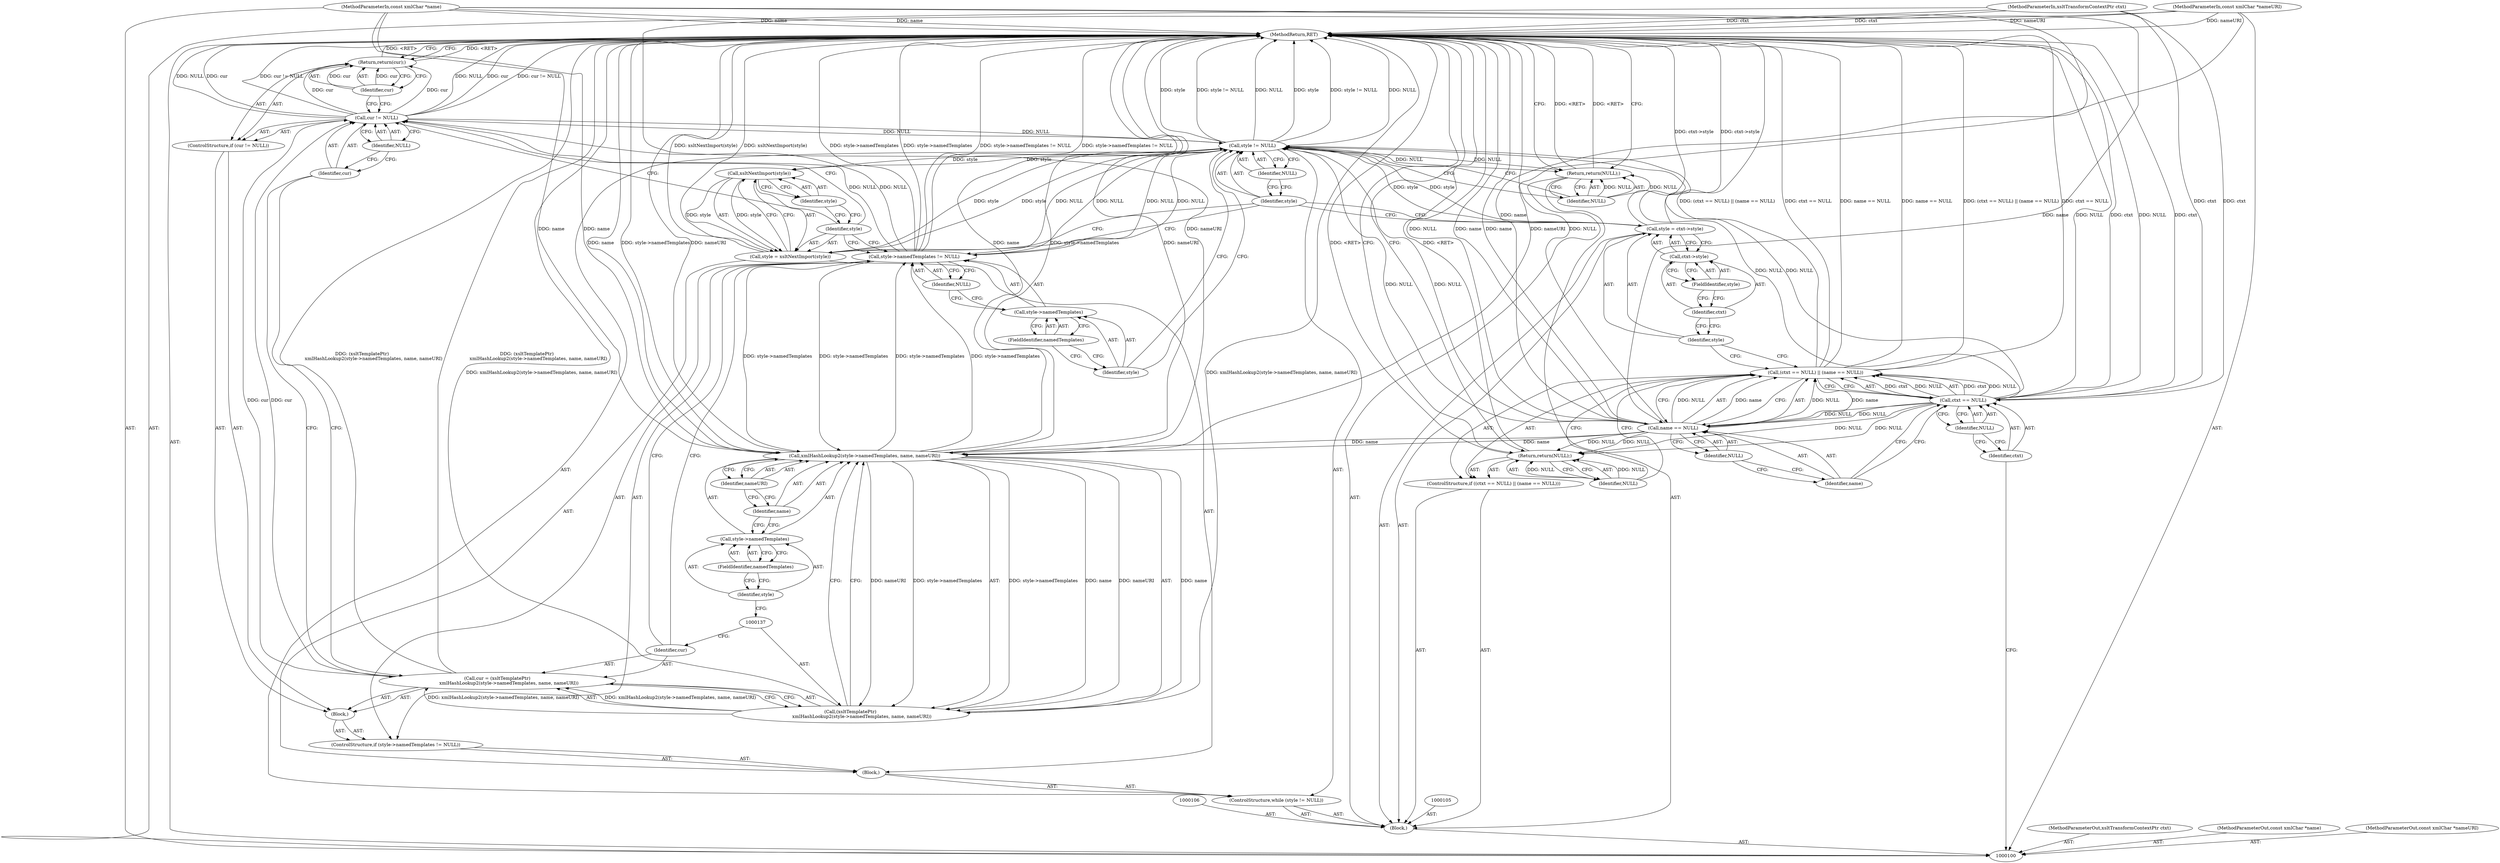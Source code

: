 digraph "0_Chrome_96dbafe288dbe2f0cc45fa3c39daf6d0c37acbab_16" {
"1000156" [label="(MethodReturn,RET)"];
"1000101" [label="(MethodParameterIn,xsltTransformContextPtr ctxt)"];
"1000205" [label="(MethodParameterOut,xsltTransformContextPtr ctxt)"];
"1000102" [label="(MethodParameterIn,const xmlChar *name)"];
"1000206" [label="(MethodParameterOut,const xmlChar *name)"];
"1000128" [label="(Call,style->namedTemplates != NULL)"];
"1000129" [label="(Call,style->namedTemplates)"];
"1000130" [label="(Identifier,style)"];
"1000131" [label="(FieldIdentifier,namedTemplates)"];
"1000132" [label="(Identifier,NULL)"];
"1000133" [label="(Block,)"];
"1000127" [label="(ControlStructure,if (style->namedTemplates != NULL))"];
"1000134" [label="(Call,cur = (xsltTemplatePtr)\n                xmlHashLookup2(style->namedTemplates, name, nameURI))"];
"1000135" [label="(Identifier,cur)"];
"1000136" [label="(Call,(xsltTemplatePtr)\n                xmlHashLookup2(style->namedTemplates, name, nameURI))"];
"1000138" [label="(Call,xmlHashLookup2(style->namedTemplates, name, nameURI))"];
"1000139" [label="(Call,style->namedTemplates)"];
"1000140" [label="(Identifier,style)"];
"1000141" [label="(FieldIdentifier,namedTemplates)"];
"1000142" [label="(Identifier,name)"];
"1000143" [label="(Identifier,nameURI)"];
"1000144" [label="(ControlStructure,if (cur != NULL))"];
"1000145" [label="(Call,cur != NULL)"];
"1000146" [label="(Identifier,cur)"];
"1000147" [label="(Identifier,NULL)"];
"1000148" [label="(Return,return(cur);)"];
"1000149" [label="(Identifier,cur)"];
"1000152" [label="(Call,xsltNextImport(style))"];
"1000150" [label="(Call,style = xsltNextImport(style))"];
"1000151" [label="(Identifier,style)"];
"1000153" [label="(Identifier,style)"];
"1000155" [label="(Identifier,NULL)"];
"1000154" [label="(Return,return(NULL);)"];
"1000103" [label="(MethodParameterIn,const xmlChar *nameURI)"];
"1000207" [label="(MethodParameterOut,const xmlChar *nameURI)"];
"1000104" [label="(Block,)"];
"1000111" [label="(Identifier,NULL)"];
"1000112" [label="(Call,name == NULL)"];
"1000113" [label="(Identifier,name)"];
"1000114" [label="(Identifier,NULL)"];
"1000107" [label="(ControlStructure,if ((ctxt == NULL) || (name == NULL)))"];
"1000108" [label="(Call,(ctxt == NULL) || (name == NULL))"];
"1000109" [label="(Call,ctxt == NULL)"];
"1000110" [label="(Identifier,ctxt)"];
"1000115" [label="(Return,return(NULL);)"];
"1000116" [label="(Identifier,NULL)"];
"1000119" [label="(Call,ctxt->style)"];
"1000120" [label="(Identifier,ctxt)"];
"1000121" [label="(FieldIdentifier,style)"];
"1000117" [label="(Call,style = ctxt->style)"];
"1000118" [label="(Identifier,style)"];
"1000123" [label="(Call,style != NULL)"];
"1000124" [label="(Identifier,style)"];
"1000125" [label="(Identifier,NULL)"];
"1000126" [label="(Block,)"];
"1000122" [label="(ControlStructure,while (style != NULL))"];
"1000156" -> "1000100"  [label="AST: "];
"1000156" -> "1000115"  [label="CFG: "];
"1000156" -> "1000148"  [label="CFG: "];
"1000156" -> "1000154"  [label="CFG: "];
"1000148" -> "1000156"  [label="DDG: <RET>"];
"1000138" -> "1000156"  [label="DDG: name"];
"1000138" -> "1000156"  [label="DDG: style->namedTemplates"];
"1000138" -> "1000156"  [label="DDG: nameURI"];
"1000123" -> "1000156"  [label="DDG: NULL"];
"1000123" -> "1000156"  [label="DDG: style"];
"1000123" -> "1000156"  [label="DDG: style != NULL"];
"1000108" -> "1000156"  [label="DDG: (ctxt == NULL) || (name == NULL)"];
"1000108" -> "1000156"  [label="DDG: ctxt == NULL"];
"1000108" -> "1000156"  [label="DDG: name == NULL"];
"1000112" -> "1000156"  [label="DDG: NULL"];
"1000112" -> "1000156"  [label="DDG: name"];
"1000150" -> "1000156"  [label="DDG: xsltNextImport(style)"];
"1000117" -> "1000156"  [label="DDG: ctxt->style"];
"1000145" -> "1000156"  [label="DDG: cur"];
"1000145" -> "1000156"  [label="DDG: cur != NULL"];
"1000145" -> "1000156"  [label="DDG: NULL"];
"1000128" -> "1000156"  [label="DDG: style->namedTemplates"];
"1000128" -> "1000156"  [label="DDG: style->namedTemplates != NULL"];
"1000103" -> "1000156"  [label="DDG: nameURI"];
"1000102" -> "1000156"  [label="DDG: name"];
"1000101" -> "1000156"  [label="DDG: ctxt"];
"1000109" -> "1000156"  [label="DDG: ctxt"];
"1000109" -> "1000156"  [label="DDG: NULL"];
"1000134" -> "1000156"  [label="DDG: (xsltTemplatePtr)\n                xmlHashLookup2(style->namedTemplates, name, nameURI)"];
"1000136" -> "1000156"  [label="DDG: xmlHashLookup2(style->namedTemplates, name, nameURI)"];
"1000115" -> "1000156"  [label="DDG: <RET>"];
"1000154" -> "1000156"  [label="DDG: <RET>"];
"1000101" -> "1000100"  [label="AST: "];
"1000101" -> "1000156"  [label="DDG: ctxt"];
"1000101" -> "1000109"  [label="DDG: ctxt"];
"1000205" -> "1000100"  [label="AST: "];
"1000102" -> "1000100"  [label="AST: "];
"1000102" -> "1000156"  [label="DDG: name"];
"1000102" -> "1000112"  [label="DDG: name"];
"1000102" -> "1000138"  [label="DDG: name"];
"1000206" -> "1000100"  [label="AST: "];
"1000128" -> "1000127"  [label="AST: "];
"1000128" -> "1000132"  [label="CFG: "];
"1000129" -> "1000128"  [label="AST: "];
"1000132" -> "1000128"  [label="AST: "];
"1000135" -> "1000128"  [label="CFG: "];
"1000151" -> "1000128"  [label="CFG: "];
"1000128" -> "1000156"  [label="DDG: style->namedTemplates"];
"1000128" -> "1000156"  [label="DDG: style->namedTemplates != NULL"];
"1000128" -> "1000123"  [label="DDG: NULL"];
"1000138" -> "1000128"  [label="DDG: style->namedTemplates"];
"1000123" -> "1000128"  [label="DDG: NULL"];
"1000128" -> "1000138"  [label="DDG: style->namedTemplates"];
"1000128" -> "1000145"  [label="DDG: NULL"];
"1000129" -> "1000128"  [label="AST: "];
"1000129" -> "1000131"  [label="CFG: "];
"1000130" -> "1000129"  [label="AST: "];
"1000131" -> "1000129"  [label="AST: "];
"1000132" -> "1000129"  [label="CFG: "];
"1000130" -> "1000129"  [label="AST: "];
"1000130" -> "1000123"  [label="CFG: "];
"1000131" -> "1000130"  [label="CFG: "];
"1000131" -> "1000129"  [label="AST: "];
"1000131" -> "1000130"  [label="CFG: "];
"1000129" -> "1000131"  [label="CFG: "];
"1000132" -> "1000128"  [label="AST: "];
"1000132" -> "1000129"  [label="CFG: "];
"1000128" -> "1000132"  [label="CFG: "];
"1000133" -> "1000127"  [label="AST: "];
"1000134" -> "1000133"  [label="AST: "];
"1000144" -> "1000133"  [label="AST: "];
"1000127" -> "1000126"  [label="AST: "];
"1000128" -> "1000127"  [label="AST: "];
"1000133" -> "1000127"  [label="AST: "];
"1000134" -> "1000133"  [label="AST: "];
"1000134" -> "1000136"  [label="CFG: "];
"1000135" -> "1000134"  [label="AST: "];
"1000136" -> "1000134"  [label="AST: "];
"1000146" -> "1000134"  [label="CFG: "];
"1000134" -> "1000156"  [label="DDG: (xsltTemplatePtr)\n                xmlHashLookup2(style->namedTemplates, name, nameURI)"];
"1000136" -> "1000134"  [label="DDG: xmlHashLookup2(style->namedTemplates, name, nameURI)"];
"1000134" -> "1000145"  [label="DDG: cur"];
"1000135" -> "1000134"  [label="AST: "];
"1000135" -> "1000128"  [label="CFG: "];
"1000137" -> "1000135"  [label="CFG: "];
"1000136" -> "1000134"  [label="AST: "];
"1000136" -> "1000138"  [label="CFG: "];
"1000137" -> "1000136"  [label="AST: "];
"1000138" -> "1000136"  [label="AST: "];
"1000134" -> "1000136"  [label="CFG: "];
"1000136" -> "1000156"  [label="DDG: xmlHashLookup2(style->namedTemplates, name, nameURI)"];
"1000136" -> "1000134"  [label="DDG: xmlHashLookup2(style->namedTemplates, name, nameURI)"];
"1000138" -> "1000136"  [label="DDG: style->namedTemplates"];
"1000138" -> "1000136"  [label="DDG: name"];
"1000138" -> "1000136"  [label="DDG: nameURI"];
"1000138" -> "1000136"  [label="AST: "];
"1000138" -> "1000143"  [label="CFG: "];
"1000139" -> "1000138"  [label="AST: "];
"1000142" -> "1000138"  [label="AST: "];
"1000143" -> "1000138"  [label="AST: "];
"1000136" -> "1000138"  [label="CFG: "];
"1000138" -> "1000156"  [label="DDG: name"];
"1000138" -> "1000156"  [label="DDG: style->namedTemplates"];
"1000138" -> "1000156"  [label="DDG: nameURI"];
"1000138" -> "1000128"  [label="DDG: style->namedTemplates"];
"1000138" -> "1000136"  [label="DDG: style->namedTemplates"];
"1000138" -> "1000136"  [label="DDG: name"];
"1000138" -> "1000136"  [label="DDG: nameURI"];
"1000128" -> "1000138"  [label="DDG: style->namedTemplates"];
"1000112" -> "1000138"  [label="DDG: name"];
"1000102" -> "1000138"  [label="DDG: name"];
"1000103" -> "1000138"  [label="DDG: nameURI"];
"1000139" -> "1000138"  [label="AST: "];
"1000139" -> "1000141"  [label="CFG: "];
"1000140" -> "1000139"  [label="AST: "];
"1000141" -> "1000139"  [label="AST: "];
"1000142" -> "1000139"  [label="CFG: "];
"1000140" -> "1000139"  [label="AST: "];
"1000140" -> "1000137"  [label="CFG: "];
"1000141" -> "1000140"  [label="CFG: "];
"1000141" -> "1000139"  [label="AST: "];
"1000141" -> "1000140"  [label="CFG: "];
"1000139" -> "1000141"  [label="CFG: "];
"1000142" -> "1000138"  [label="AST: "];
"1000142" -> "1000139"  [label="CFG: "];
"1000143" -> "1000142"  [label="CFG: "];
"1000143" -> "1000138"  [label="AST: "];
"1000143" -> "1000142"  [label="CFG: "];
"1000138" -> "1000143"  [label="CFG: "];
"1000144" -> "1000133"  [label="AST: "];
"1000145" -> "1000144"  [label="AST: "];
"1000148" -> "1000144"  [label="AST: "];
"1000145" -> "1000144"  [label="AST: "];
"1000145" -> "1000147"  [label="CFG: "];
"1000146" -> "1000145"  [label="AST: "];
"1000147" -> "1000145"  [label="AST: "];
"1000149" -> "1000145"  [label="CFG: "];
"1000151" -> "1000145"  [label="CFG: "];
"1000145" -> "1000156"  [label="DDG: cur"];
"1000145" -> "1000156"  [label="DDG: cur != NULL"];
"1000145" -> "1000156"  [label="DDG: NULL"];
"1000145" -> "1000123"  [label="DDG: NULL"];
"1000134" -> "1000145"  [label="DDG: cur"];
"1000128" -> "1000145"  [label="DDG: NULL"];
"1000145" -> "1000148"  [label="DDG: cur"];
"1000146" -> "1000145"  [label="AST: "];
"1000146" -> "1000134"  [label="CFG: "];
"1000147" -> "1000146"  [label="CFG: "];
"1000147" -> "1000145"  [label="AST: "];
"1000147" -> "1000146"  [label="CFG: "];
"1000145" -> "1000147"  [label="CFG: "];
"1000148" -> "1000144"  [label="AST: "];
"1000148" -> "1000149"  [label="CFG: "];
"1000149" -> "1000148"  [label="AST: "];
"1000156" -> "1000148"  [label="CFG: "];
"1000148" -> "1000156"  [label="DDG: <RET>"];
"1000149" -> "1000148"  [label="DDG: cur"];
"1000145" -> "1000148"  [label="DDG: cur"];
"1000149" -> "1000148"  [label="AST: "];
"1000149" -> "1000145"  [label="CFG: "];
"1000148" -> "1000149"  [label="CFG: "];
"1000149" -> "1000148"  [label="DDG: cur"];
"1000152" -> "1000150"  [label="AST: "];
"1000152" -> "1000153"  [label="CFG: "];
"1000153" -> "1000152"  [label="AST: "];
"1000150" -> "1000152"  [label="CFG: "];
"1000152" -> "1000150"  [label="DDG: style"];
"1000123" -> "1000152"  [label="DDG: style"];
"1000150" -> "1000126"  [label="AST: "];
"1000150" -> "1000152"  [label="CFG: "];
"1000151" -> "1000150"  [label="AST: "];
"1000152" -> "1000150"  [label="AST: "];
"1000124" -> "1000150"  [label="CFG: "];
"1000150" -> "1000156"  [label="DDG: xsltNextImport(style)"];
"1000150" -> "1000123"  [label="DDG: style"];
"1000152" -> "1000150"  [label="DDG: style"];
"1000151" -> "1000150"  [label="AST: "];
"1000151" -> "1000145"  [label="CFG: "];
"1000151" -> "1000128"  [label="CFG: "];
"1000153" -> "1000151"  [label="CFG: "];
"1000153" -> "1000152"  [label="AST: "];
"1000153" -> "1000151"  [label="CFG: "];
"1000152" -> "1000153"  [label="CFG: "];
"1000155" -> "1000154"  [label="AST: "];
"1000155" -> "1000123"  [label="CFG: "];
"1000154" -> "1000155"  [label="CFG: "];
"1000155" -> "1000154"  [label="DDG: NULL"];
"1000154" -> "1000104"  [label="AST: "];
"1000154" -> "1000155"  [label="CFG: "];
"1000155" -> "1000154"  [label="AST: "];
"1000156" -> "1000154"  [label="CFG: "];
"1000154" -> "1000156"  [label="DDG: <RET>"];
"1000155" -> "1000154"  [label="DDG: NULL"];
"1000123" -> "1000154"  [label="DDG: NULL"];
"1000103" -> "1000100"  [label="AST: "];
"1000103" -> "1000156"  [label="DDG: nameURI"];
"1000103" -> "1000138"  [label="DDG: nameURI"];
"1000207" -> "1000100"  [label="AST: "];
"1000104" -> "1000100"  [label="AST: "];
"1000105" -> "1000104"  [label="AST: "];
"1000106" -> "1000104"  [label="AST: "];
"1000107" -> "1000104"  [label="AST: "];
"1000117" -> "1000104"  [label="AST: "];
"1000122" -> "1000104"  [label="AST: "];
"1000154" -> "1000104"  [label="AST: "];
"1000111" -> "1000109"  [label="AST: "];
"1000111" -> "1000110"  [label="CFG: "];
"1000109" -> "1000111"  [label="CFG: "];
"1000112" -> "1000108"  [label="AST: "];
"1000112" -> "1000114"  [label="CFG: "];
"1000113" -> "1000112"  [label="AST: "];
"1000114" -> "1000112"  [label="AST: "];
"1000108" -> "1000112"  [label="CFG: "];
"1000112" -> "1000156"  [label="DDG: NULL"];
"1000112" -> "1000156"  [label="DDG: name"];
"1000112" -> "1000108"  [label="DDG: name"];
"1000112" -> "1000108"  [label="DDG: NULL"];
"1000102" -> "1000112"  [label="DDG: name"];
"1000109" -> "1000112"  [label="DDG: NULL"];
"1000112" -> "1000115"  [label="DDG: NULL"];
"1000112" -> "1000123"  [label="DDG: NULL"];
"1000112" -> "1000138"  [label="DDG: name"];
"1000113" -> "1000112"  [label="AST: "];
"1000113" -> "1000109"  [label="CFG: "];
"1000114" -> "1000113"  [label="CFG: "];
"1000114" -> "1000112"  [label="AST: "];
"1000114" -> "1000113"  [label="CFG: "];
"1000112" -> "1000114"  [label="CFG: "];
"1000107" -> "1000104"  [label="AST: "];
"1000108" -> "1000107"  [label="AST: "];
"1000115" -> "1000107"  [label="AST: "];
"1000108" -> "1000107"  [label="AST: "];
"1000108" -> "1000109"  [label="CFG: "];
"1000108" -> "1000112"  [label="CFG: "];
"1000109" -> "1000108"  [label="AST: "];
"1000112" -> "1000108"  [label="AST: "];
"1000116" -> "1000108"  [label="CFG: "];
"1000118" -> "1000108"  [label="CFG: "];
"1000108" -> "1000156"  [label="DDG: (ctxt == NULL) || (name == NULL)"];
"1000108" -> "1000156"  [label="DDG: ctxt == NULL"];
"1000108" -> "1000156"  [label="DDG: name == NULL"];
"1000109" -> "1000108"  [label="DDG: ctxt"];
"1000109" -> "1000108"  [label="DDG: NULL"];
"1000112" -> "1000108"  [label="DDG: name"];
"1000112" -> "1000108"  [label="DDG: NULL"];
"1000109" -> "1000108"  [label="AST: "];
"1000109" -> "1000111"  [label="CFG: "];
"1000110" -> "1000109"  [label="AST: "];
"1000111" -> "1000109"  [label="AST: "];
"1000113" -> "1000109"  [label="CFG: "];
"1000108" -> "1000109"  [label="CFG: "];
"1000109" -> "1000156"  [label="DDG: ctxt"];
"1000109" -> "1000156"  [label="DDG: NULL"];
"1000109" -> "1000108"  [label="DDG: ctxt"];
"1000109" -> "1000108"  [label="DDG: NULL"];
"1000101" -> "1000109"  [label="DDG: ctxt"];
"1000109" -> "1000112"  [label="DDG: NULL"];
"1000109" -> "1000115"  [label="DDG: NULL"];
"1000109" -> "1000123"  [label="DDG: NULL"];
"1000110" -> "1000109"  [label="AST: "];
"1000110" -> "1000100"  [label="CFG: "];
"1000111" -> "1000110"  [label="CFG: "];
"1000115" -> "1000107"  [label="AST: "];
"1000115" -> "1000116"  [label="CFG: "];
"1000116" -> "1000115"  [label="AST: "];
"1000156" -> "1000115"  [label="CFG: "];
"1000115" -> "1000156"  [label="DDG: <RET>"];
"1000116" -> "1000115"  [label="DDG: NULL"];
"1000112" -> "1000115"  [label="DDG: NULL"];
"1000109" -> "1000115"  [label="DDG: NULL"];
"1000116" -> "1000115"  [label="AST: "];
"1000116" -> "1000108"  [label="CFG: "];
"1000115" -> "1000116"  [label="CFG: "];
"1000116" -> "1000115"  [label="DDG: NULL"];
"1000119" -> "1000117"  [label="AST: "];
"1000119" -> "1000121"  [label="CFG: "];
"1000120" -> "1000119"  [label="AST: "];
"1000121" -> "1000119"  [label="AST: "];
"1000117" -> "1000119"  [label="CFG: "];
"1000120" -> "1000119"  [label="AST: "];
"1000120" -> "1000118"  [label="CFG: "];
"1000121" -> "1000120"  [label="CFG: "];
"1000121" -> "1000119"  [label="AST: "];
"1000121" -> "1000120"  [label="CFG: "];
"1000119" -> "1000121"  [label="CFG: "];
"1000117" -> "1000104"  [label="AST: "];
"1000117" -> "1000119"  [label="CFG: "];
"1000118" -> "1000117"  [label="AST: "];
"1000119" -> "1000117"  [label="AST: "];
"1000124" -> "1000117"  [label="CFG: "];
"1000117" -> "1000156"  [label="DDG: ctxt->style"];
"1000117" -> "1000123"  [label="DDG: style"];
"1000118" -> "1000117"  [label="AST: "];
"1000118" -> "1000108"  [label="CFG: "];
"1000120" -> "1000118"  [label="CFG: "];
"1000123" -> "1000122"  [label="AST: "];
"1000123" -> "1000125"  [label="CFG: "];
"1000124" -> "1000123"  [label="AST: "];
"1000125" -> "1000123"  [label="AST: "];
"1000130" -> "1000123"  [label="CFG: "];
"1000155" -> "1000123"  [label="CFG: "];
"1000123" -> "1000156"  [label="DDG: NULL"];
"1000123" -> "1000156"  [label="DDG: style"];
"1000123" -> "1000156"  [label="DDG: style != NULL"];
"1000150" -> "1000123"  [label="DDG: style"];
"1000117" -> "1000123"  [label="DDG: style"];
"1000112" -> "1000123"  [label="DDG: NULL"];
"1000128" -> "1000123"  [label="DDG: NULL"];
"1000145" -> "1000123"  [label="DDG: NULL"];
"1000109" -> "1000123"  [label="DDG: NULL"];
"1000123" -> "1000128"  [label="DDG: NULL"];
"1000123" -> "1000152"  [label="DDG: style"];
"1000123" -> "1000154"  [label="DDG: NULL"];
"1000124" -> "1000123"  [label="AST: "];
"1000124" -> "1000150"  [label="CFG: "];
"1000124" -> "1000117"  [label="CFG: "];
"1000125" -> "1000124"  [label="CFG: "];
"1000125" -> "1000123"  [label="AST: "];
"1000125" -> "1000124"  [label="CFG: "];
"1000123" -> "1000125"  [label="CFG: "];
"1000126" -> "1000122"  [label="AST: "];
"1000127" -> "1000126"  [label="AST: "];
"1000150" -> "1000126"  [label="AST: "];
"1000122" -> "1000104"  [label="AST: "];
"1000123" -> "1000122"  [label="AST: "];
"1000126" -> "1000122"  [label="AST: "];
}
